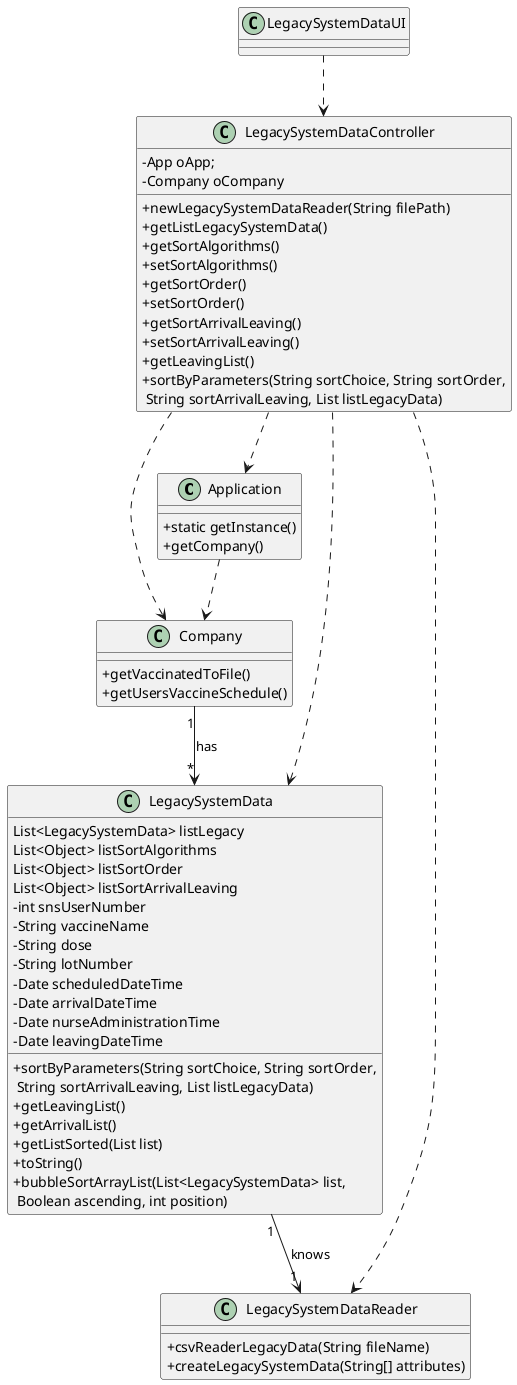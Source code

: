 @startuml
skinparam classAttributeIconSize 0

class Application {
  +static getInstance()
  +getCompany()


}

class LegacySystemData {
 List<LegacySystemData> listLegacy
      List<Object> listSortAlgorithms
      List<Object> listSortOrder
      List<Object> listSortArrivalLeaving
-int snsUserNumber
   -String vaccineName
   -String dose
   -String lotNumber
   -Date scheduledDateTime
   -Date arrivalDateTime
   -Date nurseAdministrationTime
   -Date leavingDateTime

+sortByParameters(String sortChoice, String sortOrder,\n String sortArrivalLeaving, List listLegacyData)
+getLeavingList()
+getArrivalList()
+getListSorted(List list)
+toString()
+bubbleSortArrayList(List<LegacySystemData> list,\n Boolean ascending, int position)
}


class Company {
+getVaccinatedToFile()
+getUsersVaccineSchedule()

}

class LegacySystemData{

}

class LegacySystemDataReader{
+csvReaderLegacyData(String fileName)
+createLegacySystemData(String[] attributes)
}





class LegacySystemDataController {
-App oApp;
-Company oCompany

+newLegacySystemDataReader(String filePath)
+getListLegacySystemData()
+getSortAlgorithms()
+setSortAlgorithms()
+getSortOrder()
+setSortOrder()
+getSortArrivalLeaving()
+setSortArrivalLeaving()
+getLeavingList()
+sortByParameters(String sortChoice, String sortOrder,\n String sortArrivalLeaving, List listLegacyData)
}

class LegacySystemDataUI {

}


LegacySystemDataUI ..> LegacySystemDataController
LegacySystemDataController ..> Company
LegacySystemDataController ..> Application
Application ..> Company
Company "1"-->"*"LegacySystemData :has
LegacySystemDataController ..> LegacySystemData
LegacySystemDataController ..> LegacySystemDataReader
LegacySystemData "1"-->"1" LegacySystemDataReader : knows



@enduml